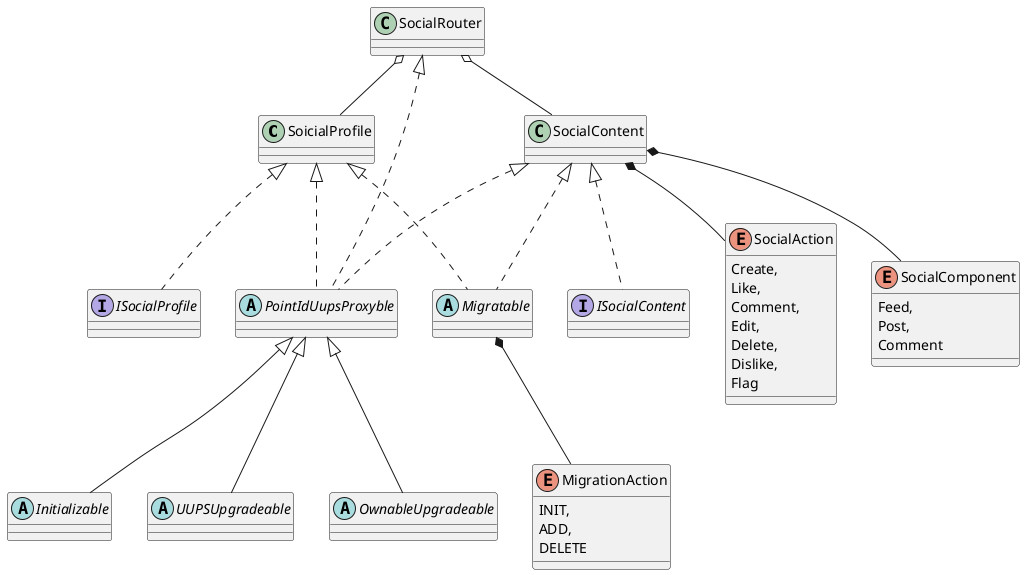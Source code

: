 @startuml "Point.Social"
'https://plantuml.com/class-diagram

class SoicialProfile
class SocialContent
abstract PointIdUupsProxyble
abstract Migratable

abstract Initializable
abstract UUPSUpgradeable
abstract OwnableUpgradeable

interface ISocialProfile
interface ISocialContent

SocialRouter o-- SoicialProfile
SocialRouter o-- SocialContent

SoicialProfile <|.. ISocialProfile
SocialContent <|.. ISocialContent

SocialRouter <|.. PointIdUupsProxyble
SoicialProfile <|.. PointIdUupsProxyble
SocialContent <|.. PointIdUupsProxyble

SoicialProfile <|.. Migratable
SocialContent <|.. Migratable

PointIdUupsProxyble <|-- Initializable
PointIdUupsProxyble <|-- UUPSUpgradeable
PointIdUupsProxyble <|-- OwnableUpgradeable

enum MigrationAction {
    INIT,
    ADD,
    DELETE
}

enum SocialAction {
        Create,
        Like,
        Comment,
        Edit,
        Delete,
        Dislike,
        Flag
}

enum SocialComponent {
        Feed,
        Post,
        Comment
}

Migratable *-- MigrationAction
SocialContent *-- SocialAction
SocialContent *-- SocialComponent

@enduml